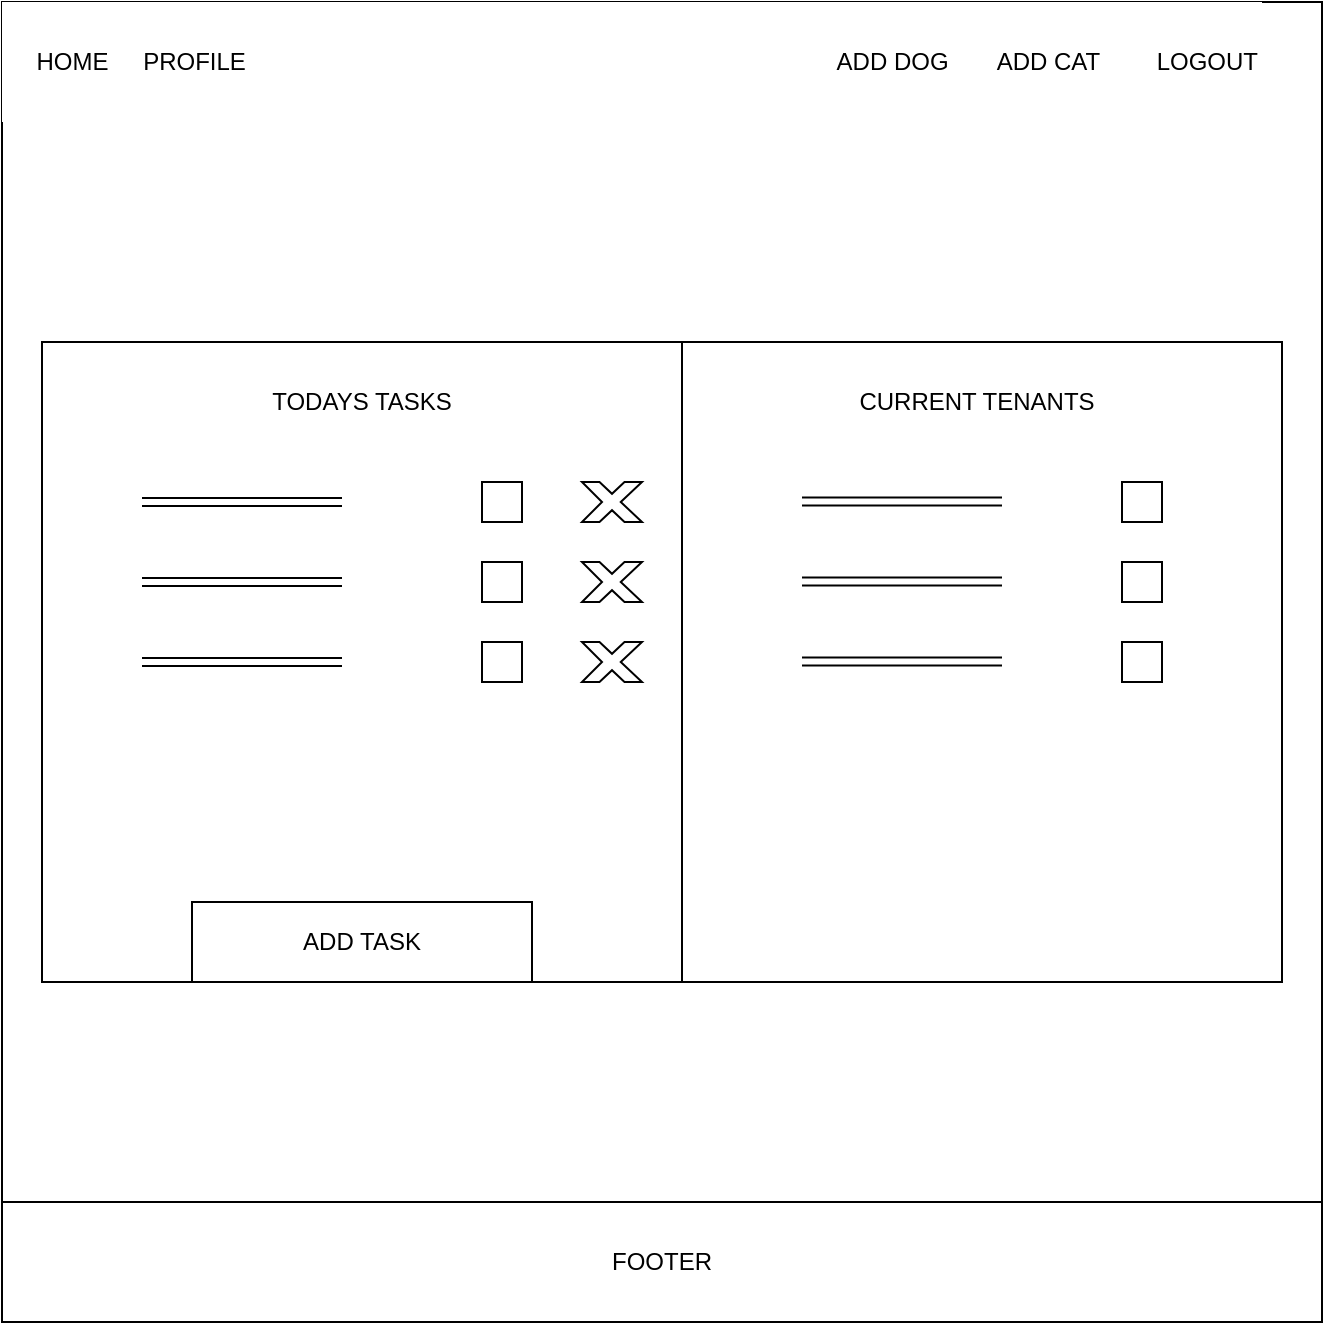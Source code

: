 <mxfile>
    <diagram id="ygFkDZHLJnuzZTnh9-o6" name="Page-1">
        <mxGraphModel dx="1130" dy="809" grid="1" gridSize="10" guides="1" tooltips="1" connect="1" arrows="1" fold="1" page="1" pageScale="1" pageWidth="850" pageHeight="1100" math="0" shadow="0">
            <root>
                <mxCell id="0"/>
                <mxCell id="1" parent="0"/>
                <mxCell id="3" value="" style="whiteSpace=wrap;html=1;aspect=fixed;" parent="1" vertex="1">
                    <mxGeometry x="90" y="120" width="660" height="660" as="geometry"/>
                </mxCell>
                <mxCell id="4" value="&lt;div style=&quot;&quot;&gt;&lt;span style=&quot;background-color: initial;&quot;&gt;HOME&lt;span style=&quot;white-space: pre;&quot;&gt;&#9;&lt;/span&gt;PROFILE&lt;span style=&quot;white-space: pre;&quot;&gt;&#9;&lt;/span&gt;&lt;span style=&quot;white-space: pre;&quot;&gt;&#9;&lt;/span&gt;&lt;span style=&quot;white-space: pre;&quot;&gt;&#9;&lt;/span&gt;&lt;span style=&quot;white-space: pre;&quot;&gt;&#9;&lt;/span&gt;&lt;span style=&quot;white-space: pre;&quot;&gt;&#9;&lt;/span&gt;&lt;span style=&quot;white-space: pre;&quot;&gt;&#9;&lt;/span&gt;&lt;span style=&quot;white-space: pre;&quot;&gt;&#9;&lt;/span&gt;&lt;span style=&quot;white-space: pre;&quot;&gt;&#9;&lt;/span&gt;&lt;span style=&quot;white-space: pre;&quot;&gt;&#9;&lt;/span&gt;&lt;span style=&quot;white-space: pre;&quot;&gt;&#9;&lt;/span&gt;&lt;span style=&quot;white-space: pre;&quot;&gt;&#9;&lt;/span&gt;&lt;span style=&quot;white-space: pre;&quot;&gt;&#9;&lt;/span&gt;ADD DOG&amp;nbsp;&lt;/span&gt;&lt;span style=&quot;background-color: initial; white-space: pre;&quot;&gt;&#9;&lt;/span&gt;&lt;span style=&quot;background-color: initial;&quot;&gt;ADD CAT&lt;span style=&quot;white-space: pre;&quot;&gt;&#9;&lt;/span&gt;LOGOUT&lt;/span&gt;&lt;/div&gt;" style="rounded=0;whiteSpace=wrap;html=1;align=right;strokeColor=none;" parent="1" vertex="1">
                    <mxGeometry x="90" y="120" width="630" height="60" as="geometry"/>
                </mxCell>
                <mxCell id="5" value="FOOTER" style="rounded=0;whiteSpace=wrap;html=1;" parent="1" vertex="1">
                    <mxGeometry x="90" y="720" width="660" height="60" as="geometry"/>
                </mxCell>
                <mxCell id="10" value="" style="whiteSpace=wrap;html=1;aspect=fixed;" parent="1" vertex="1">
                    <mxGeometry x="410" y="290" width="320" height="320" as="geometry"/>
                </mxCell>
                <mxCell id="12" value="" style="whiteSpace=wrap;html=1;aspect=fixed;" parent="1" vertex="1">
                    <mxGeometry x="110" y="290" width="320" height="320" as="geometry"/>
                </mxCell>
                <mxCell id="14" style="edgeStyle=none;html=1;" parent="1" source="13" target="10" edge="1">
                    <mxGeometry relative="1" as="geometry"/>
                </mxCell>
                <mxCell id="13" value="CURRENT TENANTS" style="rounded=1;whiteSpace=wrap;html=1;fillColor=none;strokeColor=none;" parent="1" vertex="1">
                    <mxGeometry x="425" y="290" width="305" height="60" as="geometry"/>
                </mxCell>
                <mxCell id="16" value="TODAYS TASKS" style="rounded=0;whiteSpace=wrap;html=1;fillColor=none;strokeColor=none;" parent="1" vertex="1">
                    <mxGeometry x="210" y="290" width="120" height="60" as="geometry"/>
                </mxCell>
                <mxCell id="17" value="" style="shape=link;html=1;" parent="1" edge="1">
                    <mxGeometry width="100" relative="1" as="geometry">
                        <mxPoint x="160" y="370" as="sourcePoint"/>
                        <mxPoint x="260" y="370" as="targetPoint"/>
                    </mxGeometry>
                </mxCell>
                <mxCell id="18" value="" style="shape=link;html=1;" parent="1" edge="1">
                    <mxGeometry width="100" relative="1" as="geometry">
                        <mxPoint x="160" y="450" as="sourcePoint"/>
                        <mxPoint x="260" y="450" as="targetPoint"/>
                    </mxGeometry>
                </mxCell>
                <mxCell id="19" value="" style="shape=link;html=1;" parent="1" edge="1">
                    <mxGeometry width="100" relative="1" as="geometry">
                        <mxPoint x="160" y="410" as="sourcePoint"/>
                        <mxPoint x="260" y="410" as="targetPoint"/>
                    </mxGeometry>
                </mxCell>
                <mxCell id="20" value="" style="verticalLabelPosition=bottom;verticalAlign=top;html=1;shape=mxgraph.basic.x;fillColor=none;" parent="1" vertex="1">
                    <mxGeometry x="380" y="360" width="30" height="20" as="geometry"/>
                </mxCell>
                <mxCell id="21" value="" style="verticalLabelPosition=bottom;verticalAlign=top;html=1;shape=mxgraph.basic.x;fillColor=none;" parent="1" vertex="1">
                    <mxGeometry x="380" y="400" width="30" height="20" as="geometry"/>
                </mxCell>
                <mxCell id="22" value="" style="verticalLabelPosition=bottom;verticalAlign=top;html=1;shape=mxgraph.basic.x;fillColor=none;" parent="1" vertex="1">
                    <mxGeometry x="380" y="440" width="30" height="20" as="geometry"/>
                </mxCell>
                <mxCell id="26" value="" style="whiteSpace=wrap;html=1;aspect=fixed;fillColor=none;" parent="1" vertex="1">
                    <mxGeometry x="330" y="360" width="20" height="20" as="geometry"/>
                </mxCell>
                <mxCell id="27" value="" style="whiteSpace=wrap;html=1;aspect=fixed;fillColor=none;" parent="1" vertex="1">
                    <mxGeometry x="330" y="400" width="20" height="20" as="geometry"/>
                </mxCell>
                <mxCell id="28" value="" style="whiteSpace=wrap;html=1;aspect=fixed;fillColor=none;" parent="1" vertex="1">
                    <mxGeometry x="330" y="440" width="20" height="20" as="geometry"/>
                </mxCell>
                <mxCell id="29" value="ADD TASK" style="rounded=0;whiteSpace=wrap;html=1;fillColor=none;" parent="1" vertex="1">
                    <mxGeometry x="185" y="570" width="170" height="40" as="geometry"/>
                </mxCell>
                <mxCell id="30" value="" style="shape=link;html=1;" parent="1" edge="1">
                    <mxGeometry width="100" relative="1" as="geometry">
                        <mxPoint x="490" y="369.8" as="sourcePoint"/>
                        <mxPoint x="590" y="369.8" as="targetPoint"/>
                    </mxGeometry>
                </mxCell>
                <mxCell id="31" value="" style="shape=link;html=1;" parent="1" edge="1">
                    <mxGeometry width="100" relative="1" as="geometry">
                        <mxPoint x="490" y="409.8" as="sourcePoint"/>
                        <mxPoint x="590" y="409.8" as="targetPoint"/>
                    </mxGeometry>
                </mxCell>
                <mxCell id="32" value="" style="shape=link;html=1;" parent="1" edge="1">
                    <mxGeometry width="100" relative="1" as="geometry">
                        <mxPoint x="490" y="449.8" as="sourcePoint"/>
                        <mxPoint x="590" y="449.8" as="targetPoint"/>
                    </mxGeometry>
                </mxCell>
                <mxCell id="33" value="" style="whiteSpace=wrap;html=1;aspect=fixed;fillColor=none;" parent="1" vertex="1">
                    <mxGeometry x="650" y="360" width="20" height="20" as="geometry"/>
                </mxCell>
                <mxCell id="34" value="" style="whiteSpace=wrap;html=1;aspect=fixed;fillColor=none;" parent="1" vertex="1">
                    <mxGeometry x="650" y="400" width="20" height="20" as="geometry"/>
                </mxCell>
                <mxCell id="35" value="" style="whiteSpace=wrap;html=1;aspect=fixed;fillColor=none;" parent="1" vertex="1">
                    <mxGeometry x="650" y="440" width="20" height="20" as="geometry"/>
                </mxCell>
            </root>
        </mxGraphModel>
    </diagram>
</mxfile>